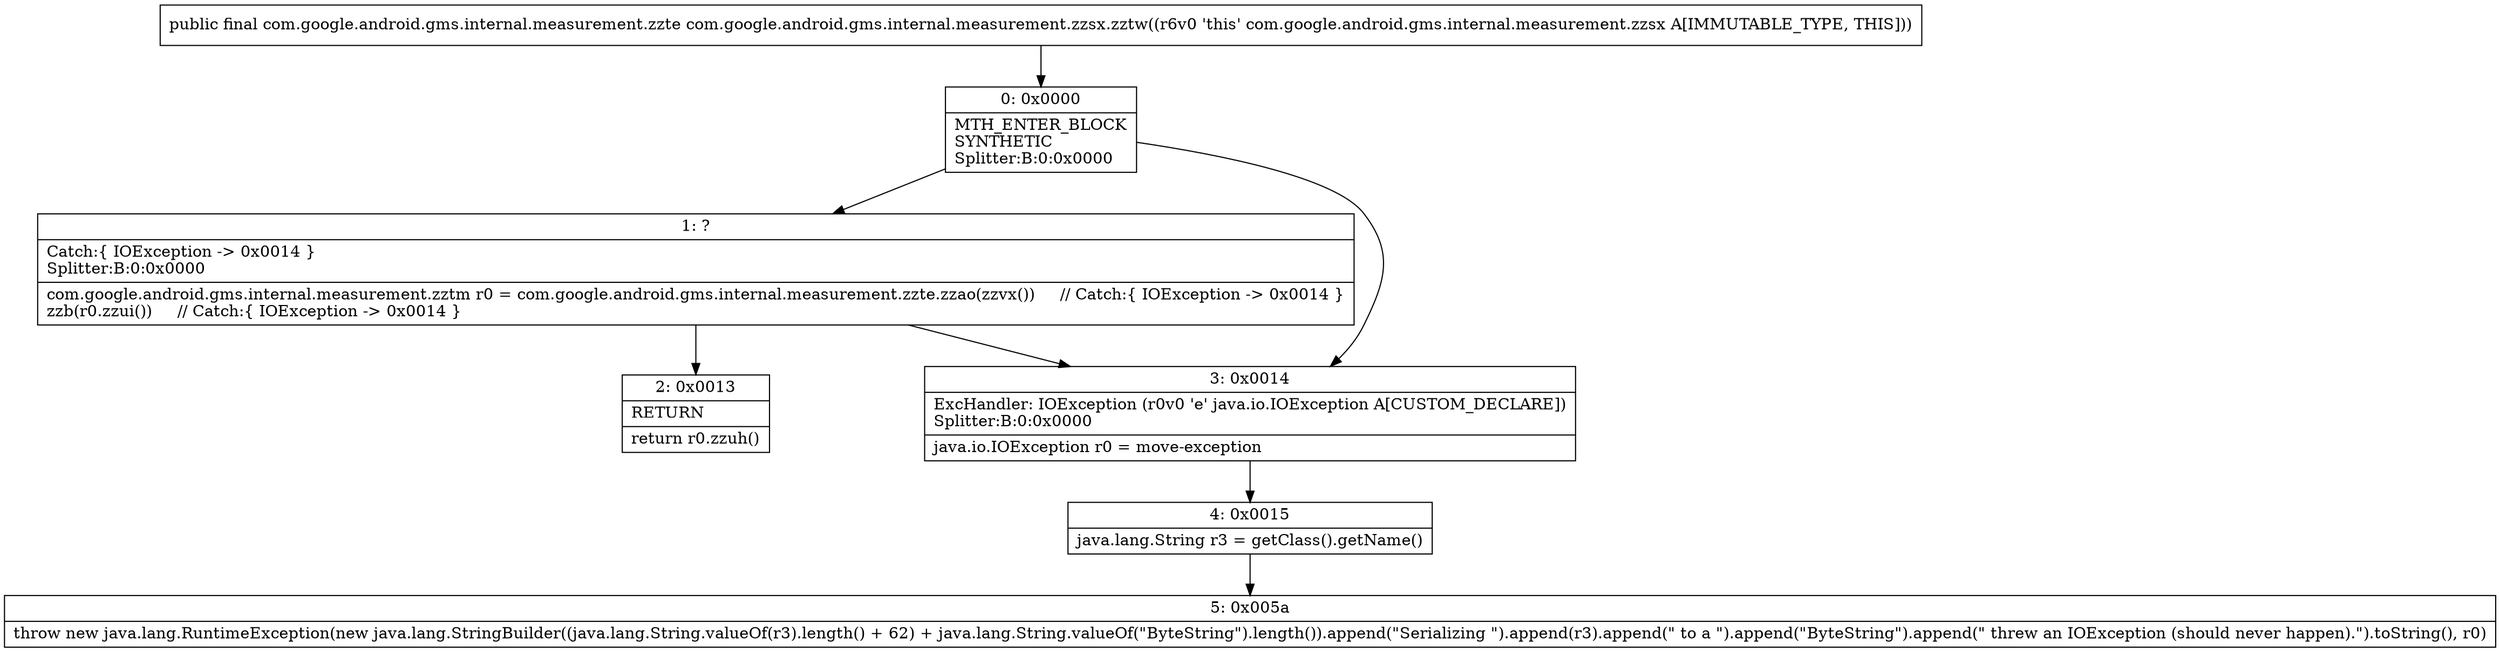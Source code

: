 digraph "CFG forcom.google.android.gms.internal.measurement.zzsx.zztw()Lcom\/google\/android\/gms\/internal\/measurement\/zzte;" {
Node_0 [shape=record,label="{0\:\ 0x0000|MTH_ENTER_BLOCK\lSYNTHETIC\lSplitter:B:0:0x0000\l}"];
Node_1 [shape=record,label="{1\:\ ?|Catch:\{ IOException \-\> 0x0014 \}\lSplitter:B:0:0x0000\l|com.google.android.gms.internal.measurement.zztm r0 = com.google.android.gms.internal.measurement.zzte.zzao(zzvx())     \/\/ Catch:\{ IOException \-\> 0x0014 \}\lzzb(r0.zzui())     \/\/ Catch:\{ IOException \-\> 0x0014 \}\l}"];
Node_2 [shape=record,label="{2\:\ 0x0013|RETURN\l|return r0.zzuh()\l}"];
Node_3 [shape=record,label="{3\:\ 0x0014|ExcHandler: IOException (r0v0 'e' java.io.IOException A[CUSTOM_DECLARE])\lSplitter:B:0:0x0000\l|java.io.IOException r0 = move\-exception\l}"];
Node_4 [shape=record,label="{4\:\ 0x0015|java.lang.String r3 = getClass().getName()\l}"];
Node_5 [shape=record,label="{5\:\ 0x005a|throw new java.lang.RuntimeException(new java.lang.StringBuilder((java.lang.String.valueOf(r3).length() + 62) + java.lang.String.valueOf(\"ByteString\").length()).append(\"Serializing \").append(r3).append(\" to a \").append(\"ByteString\").append(\" threw an IOException (should never happen).\").toString(), r0)\l}"];
MethodNode[shape=record,label="{public final com.google.android.gms.internal.measurement.zzte com.google.android.gms.internal.measurement.zzsx.zztw((r6v0 'this' com.google.android.gms.internal.measurement.zzsx A[IMMUTABLE_TYPE, THIS])) }"];
MethodNode -> Node_0;
Node_0 -> Node_1;
Node_0 -> Node_3;
Node_1 -> Node_3;
Node_1 -> Node_2;
Node_3 -> Node_4;
Node_4 -> Node_5;
}

